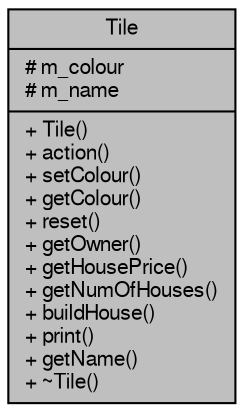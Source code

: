 digraph G
{
  edge [fontname="FreeSans",fontsize="10",labelfontname="FreeSans",labelfontsize="10"];
  node [fontname="FreeSans",fontsize="10",shape=record];
  Node1 [label="{Tile\n|# m_colour\l# m_name\l|+ Tile()\l+ action()\l+ setColour()\l+ getColour()\l+ reset()\l+ getOwner()\l+ getHousePrice()\l+ getNumOfHouses()\l+ buildHouse()\l+ print()\l+ getName()\l+ ~Tile()\l}",height=0.2,width=0.4,color="black", fillcolor="grey75", style="filled" fontcolor="black"];
}
